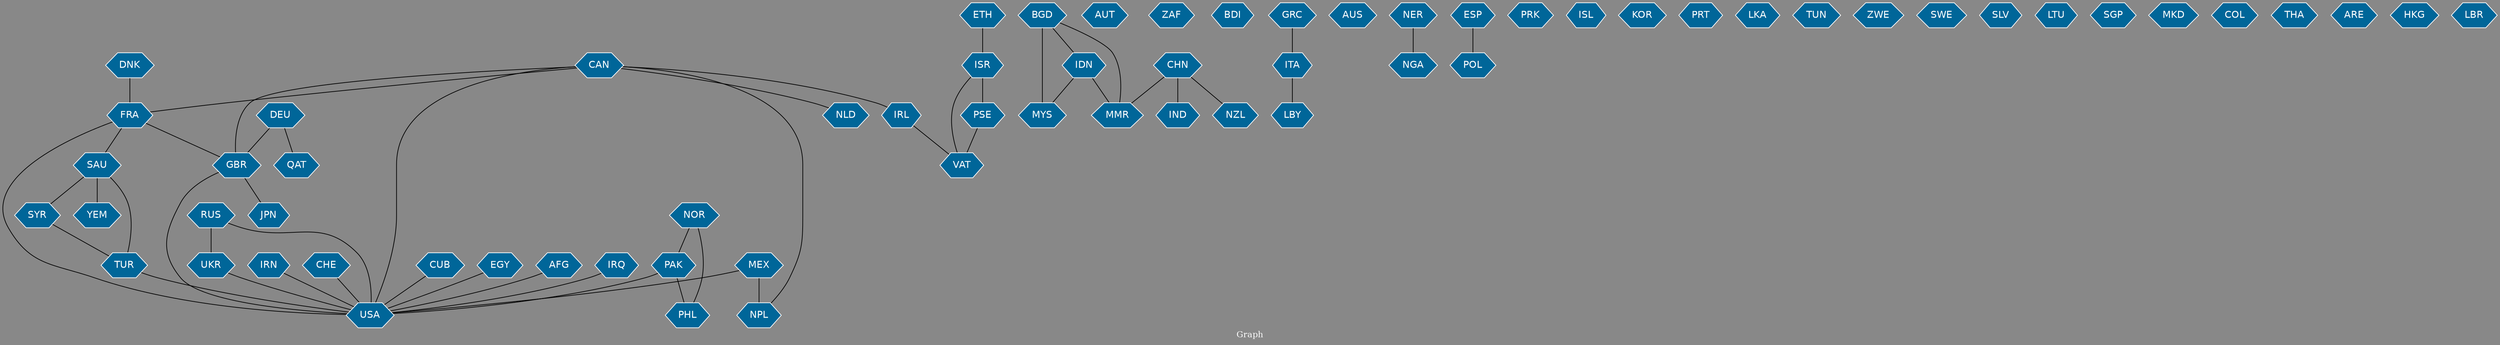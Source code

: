 // Countries together in item graph
graph {
	graph [bgcolor="#888888" fontcolor=white fontsize=12 label="Graph" outputorder=edgesfirst overlap=prism]
	node [color=white fillcolor="#006699" fontcolor=white fontname=Helvetica shape=hexagon style=filled]
	edge [arrowhead=open color=black fontcolor=white fontname=Courier fontsize=12]
		USA [label=USA]
		MYS [label=MYS]
		BGD [label=BGD]
		IRL [label=IRL]
		CAN [label=CAN]
		NPL [label=NPL]
		AUT [label=AUT]
		ZAF [label=ZAF]
		BDI [label=BDI]
		GBR [label=GBR]
		GRC [label=GRC]
		ITA [label=ITA]
		CHE [label=CHE]
		FRA [label=FRA]
		DNK [label=DNK]
		AUS [label=AUS]
		NGA [label=NGA]
		MEX [label=MEX]
		SAU [label=SAU]
		ESP [label=ESP]
		CHN [label=CHN]
		CUB [label=CUB]
		EGY [label=EGY]
		PRK [label=PRK]
		RUS [label=RUS]
		ISL [label=ISL]
		KOR [label=KOR]
		YEM [label=YEM]
		ISR [label=ISR]
		PRT [label=PRT]
		AFG [label=AFG]
		PAK [label=PAK]
		JPN [label=JPN]
		LKA [label=LKA]
		MMR [label=MMR]
		PHL [label=PHL]
		IRQ [label=IRQ]
		TUN [label=TUN]
		UKR [label=UKR]
		PSE [label=PSE]
		POL [label=POL]
		TUR [label=TUR]
		SYR [label=SYR]
		ZWE [label=ZWE]
		IND [label=IND]
		DEU [label=DEU]
		IDN [label=IDN]
		IRN [label=IRN]
		SWE [label=SWE]
		SLV [label=SLV]
		LTU [label=LTU]
		SGP [label=SGP]
		MKD [label=MKD]
		VAT [label=VAT]
		LBY [label=LBY]
		NZL [label=NZL]
		COL [label=COL]
		THA [label=THA]
		QAT [label=QAT]
		NLD [label=NLD]
		ARE [label=ARE]
		NER [label=NER]
		ETH [label=ETH]
		NOR [label=NOR]
		HKG [label=HKG]
		LBR [label=LBR]
			NOR -- PAK [weight=1]
			GRC -- ITA [weight=1]
			IDN -- MYS [weight=1]
			ISR -- PSE [weight=3]
			SYR -- TUR [weight=1]
			CAN -- NPL [weight=1]
			BGD -- MMR [weight=1]
			FRA -- GBR [weight=1]
			PAK -- USA [weight=1]
			IRL -- VAT [weight=1]
			PAK -- PHL [weight=1]
			FRA -- USA [weight=1]
			ITA -- LBY [weight=1]
			CAN -- USA [weight=1]
			SAU -- YEM [weight=3]
			IRQ -- USA [weight=1]
			NER -- NGA [weight=1]
			BGD -- MYS [weight=3]
			CAN -- GBR [weight=1]
			CHN -- NZL [weight=1]
			CAN -- NLD [weight=1]
			CHN -- IND [weight=2]
			MEX -- NPL [weight=2]
			ISR -- VAT [weight=1]
			CHN -- MMR [weight=1]
			DEU -- GBR [weight=2]
			NOR -- PHL [weight=1]
			AFG -- USA [weight=1]
			MEX -- USA [weight=2]
			EGY -- USA [weight=1]
			CHE -- USA [weight=2]
			RUS -- USA [weight=2]
			PSE -- VAT [weight=2]
			FRA -- SAU [weight=1]
			CAN -- FRA [weight=1]
			ETH -- ISR [weight=1]
			BGD -- IDN [weight=1]
			UKR -- USA [weight=1]
			RUS -- UKR [weight=3]
			SAU -- TUR [weight=1]
			GBR -- JPN [weight=1]
			IDN -- MMR [weight=1]
			IRN -- USA [weight=1]
			CUB -- USA [weight=1]
			DNK -- FRA [weight=1]
			DEU -- QAT [weight=1]
			CAN -- IRL [weight=1]
			TUR -- USA [weight=1]
			ESP -- POL [weight=1]
			SAU -- SYR [weight=1]
			GBR -- USA [weight=1]
}